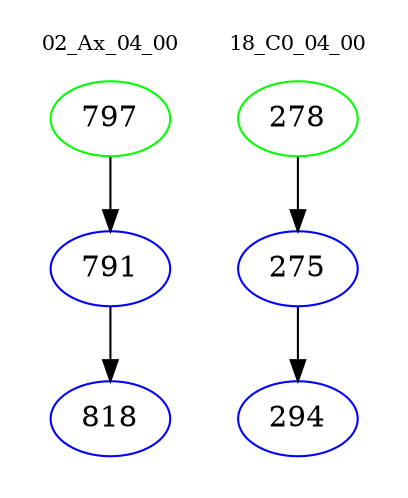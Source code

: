 digraph{
subgraph cluster_0 {
color = white
label = "02_Ax_04_00";
fontsize=10;
T0_797 [label="797", color="green"]
T0_797 -> T0_791 [color="black"]
T0_791 [label="791", color="blue"]
T0_791 -> T0_818 [color="black"]
T0_818 [label="818", color="blue"]
}
subgraph cluster_1 {
color = white
label = "18_C0_04_00";
fontsize=10;
T1_278 [label="278", color="green"]
T1_278 -> T1_275 [color="black"]
T1_275 [label="275", color="blue"]
T1_275 -> T1_294 [color="black"]
T1_294 [label="294", color="blue"]
}
}
